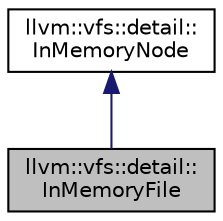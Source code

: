 digraph "llvm::vfs::detail::InMemoryFile"
{
 // LATEX_PDF_SIZE
  bgcolor="transparent";
  edge [fontname="Helvetica",fontsize="10",labelfontname="Helvetica",labelfontsize="10"];
  node [fontname="Helvetica",fontsize="10",shape=record];
  Node1 [label="llvm::vfs::detail::\lInMemoryFile",height=0.2,width=0.4,color="black", fillcolor="grey75", style="filled", fontcolor="black",tooltip=" "];
  Node2 -> Node1 [dir="back",color="midnightblue",fontsize="10",style="solid",fontname="Helvetica"];
  Node2 [label="llvm::vfs::detail::\lInMemoryNode",height=0.2,width=0.4,color="black",URL="$classllvm_1_1vfs_1_1detail_1_1InMemoryNode.html",tooltip="The in memory file system is a tree of Nodes."];
}
